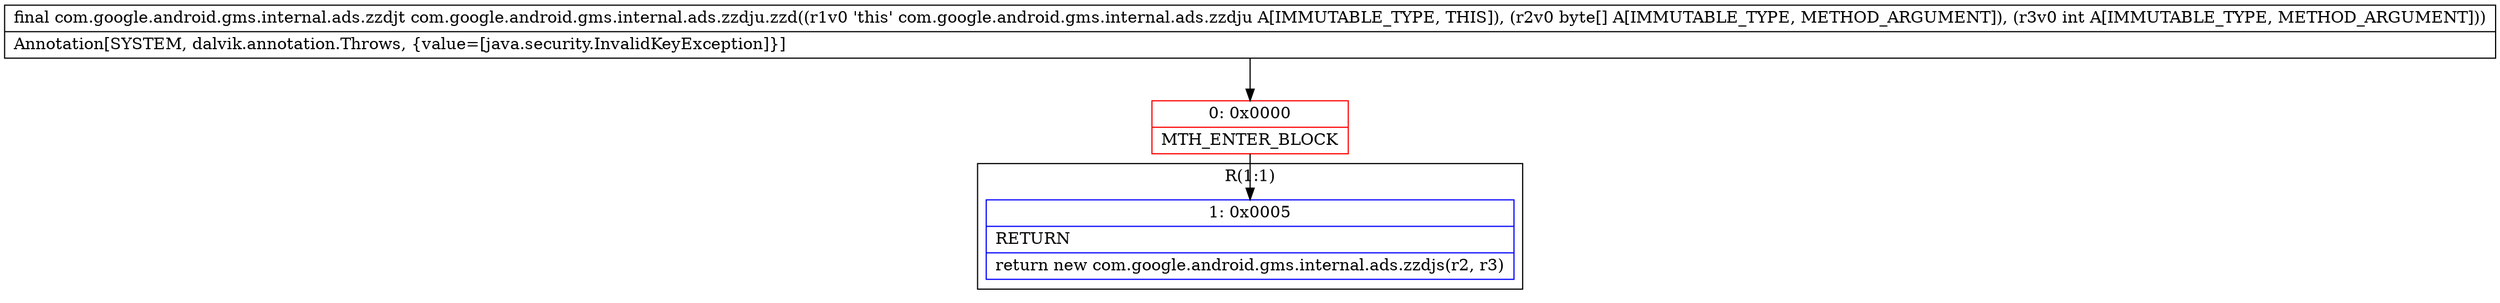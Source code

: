 digraph "CFG forcom.google.android.gms.internal.ads.zzdju.zzd([BI)Lcom\/google\/android\/gms\/internal\/ads\/zzdjt;" {
subgraph cluster_Region_2024459139 {
label = "R(1:1)";
node [shape=record,color=blue];
Node_1 [shape=record,label="{1\:\ 0x0005|RETURN\l|return new com.google.android.gms.internal.ads.zzdjs(r2, r3)\l}"];
}
Node_0 [shape=record,color=red,label="{0\:\ 0x0000|MTH_ENTER_BLOCK\l}"];
MethodNode[shape=record,label="{final com.google.android.gms.internal.ads.zzdjt com.google.android.gms.internal.ads.zzdju.zzd((r1v0 'this' com.google.android.gms.internal.ads.zzdju A[IMMUTABLE_TYPE, THIS]), (r2v0 byte[] A[IMMUTABLE_TYPE, METHOD_ARGUMENT]), (r3v0 int A[IMMUTABLE_TYPE, METHOD_ARGUMENT]))  | Annotation[SYSTEM, dalvik.annotation.Throws, \{value=[java.security.InvalidKeyException]\}]\l}"];
MethodNode -> Node_0;
Node_0 -> Node_1;
}

